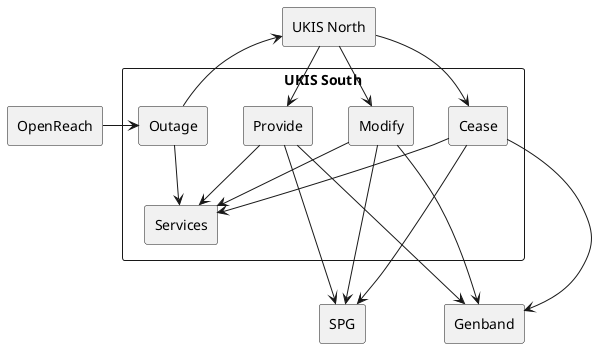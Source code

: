 @startuml
skinparam monochrome true
rectangle "UKIS North" as UkisNorth
rectangle "OpenReach"
rectangle "Genband"
rectangle "SPG"
rectangle "UKIS South" {
    rectangle "Outage"
    rectangle "Provide"
    rectangle "Modify"
    rectangle "Cease"
    rectangle "Services"
}

UkisNorth-->Provide
UkisNorth-->Modify
UkisNorth-->Cease
Outage-->UkisNorth
Outage-->Services
Provide-->Services
Modify-->Services
Cease-->Services
OpenReach->Outage
Provide--->Genband
Modify--->Genband
Cease--->Genband
Provide--->SPG
Modify--->SPG
Cease--->SPG
@enduml